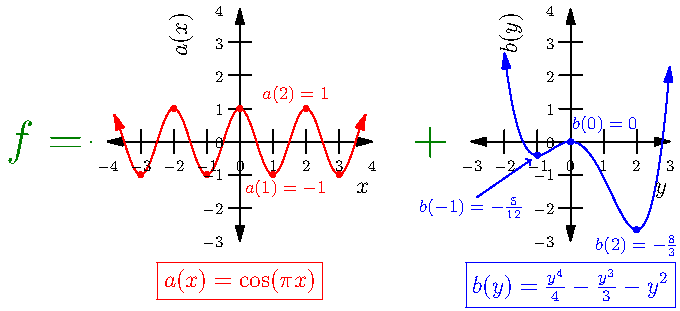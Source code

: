 import graph;
size(12cm);
usepackage("amsmath");
picture left_pic;
picture right_pic;

// Set up the range of the plot
real ymin = -3, ymax = 4;

xaxis(left_pic, "$x$", -4, 4, Ticks(Label(fontsize(8pt)), Step=1, begin=false, end=false), Arrows);
yaxis(left_pic, "$a(x)$", ymin, ymax, Ticks(Label(fontsize(8pt)), Step=1, begin=false, end=false), Arrows);

xaxis(right_pic, "$y$", -3, 3, Ticks(Label(fontsize(8pt)), Step=1, begin=false, end=false), Arrows);
yaxis(right_pic, "$b(y)$", ymin, ymax, Ticks(Label(fontsize(8pt)), Step=1, begin=false, end=false), Arrows);

real a(real x) { return cos(pi*x); }
real b(real y) { return y**4/4 - y**3/3 - y^2; }

draw(left_pic, graph(a, -3.8, 3.8, operator ..), red, Arrows);
draw(right_pic, graph(b, -2, 3, operator ..), blue, Arrows);
label(left_pic, "$\boxed{a(x) = \cos(\pi x)}$", (0,ymin), 3*dir(-90), red);
label(right_pic, "$\boxed{b(y) = \tfrac{y^4}{4} - \tfrac{y^3}{3} - y^2}$", (0,ymin), 3*dir(-90), blue);

draw(scale(2)*"$f = $", (-4.5,0), dir(180), deepgreen);
draw(scale(2)*"$+$", (5.75,0), deepgreen);

pen rs = red + fontsize(9pt);
dot(left_pic, (-3,-1), rs);
dot(left_pic, (-2,1), rs);
dot(left_pic, (-1,-1), rs);
dot(left_pic, (0,1), rs);
dot(left_pic, "$a(2)=1$", (2,a(2)), dir(105), rs);
dot(left_pic, "$a(1)=-1$", (1,a(1)), dir(-75), rs);
dot(left_pic, (3,-1), rs);

pen bs = blue + fontsize(9pt);
dot(right_pic, "$b(0)=0$", (0,0), 2*dir(50), bs);
dot(right_pic, "$b(2)=-\frac{8}{3}$", (2,-8/3), dir(-90), bs);
dot(right_pic, (-1,-5/12), bs);
label(right_pic, "$b(-1)=-\frac{5}{12}$", (-3,-2), bs);
draw(right_pic, (-3,-1.8)--(-1,-5/12), blue, EndArrow(TeXHead), Margins);

add(left_pic);
add(shift(10,0)*right_pic);

